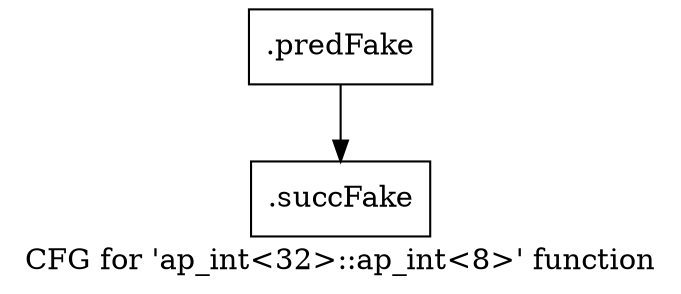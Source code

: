 digraph "CFG for 'ap_int\<32\>::ap_int\<8\>' function" {
	label="CFG for 'ap_int\<32\>::ap_int\<8\>' function";

	Node0x4759690 [shape=record,filename="",linenumber="",label="{.predFake}"];
	Node0x4759690 -> Node0x4399360[ callList="" memoryops="" filename="/media/miguel/NewVolume/Linux/Xilinx/Vitis_HLS/2020.2/include/ap_int.h" execusionnum="18"];
	Node0x4399360 [shape=record,filename="/media/miguel/NewVolume/Linux/Xilinx/Vitis_HLS/2020.2/include/ap_int.h",linenumber="70",label="{.succFake}"];
}
